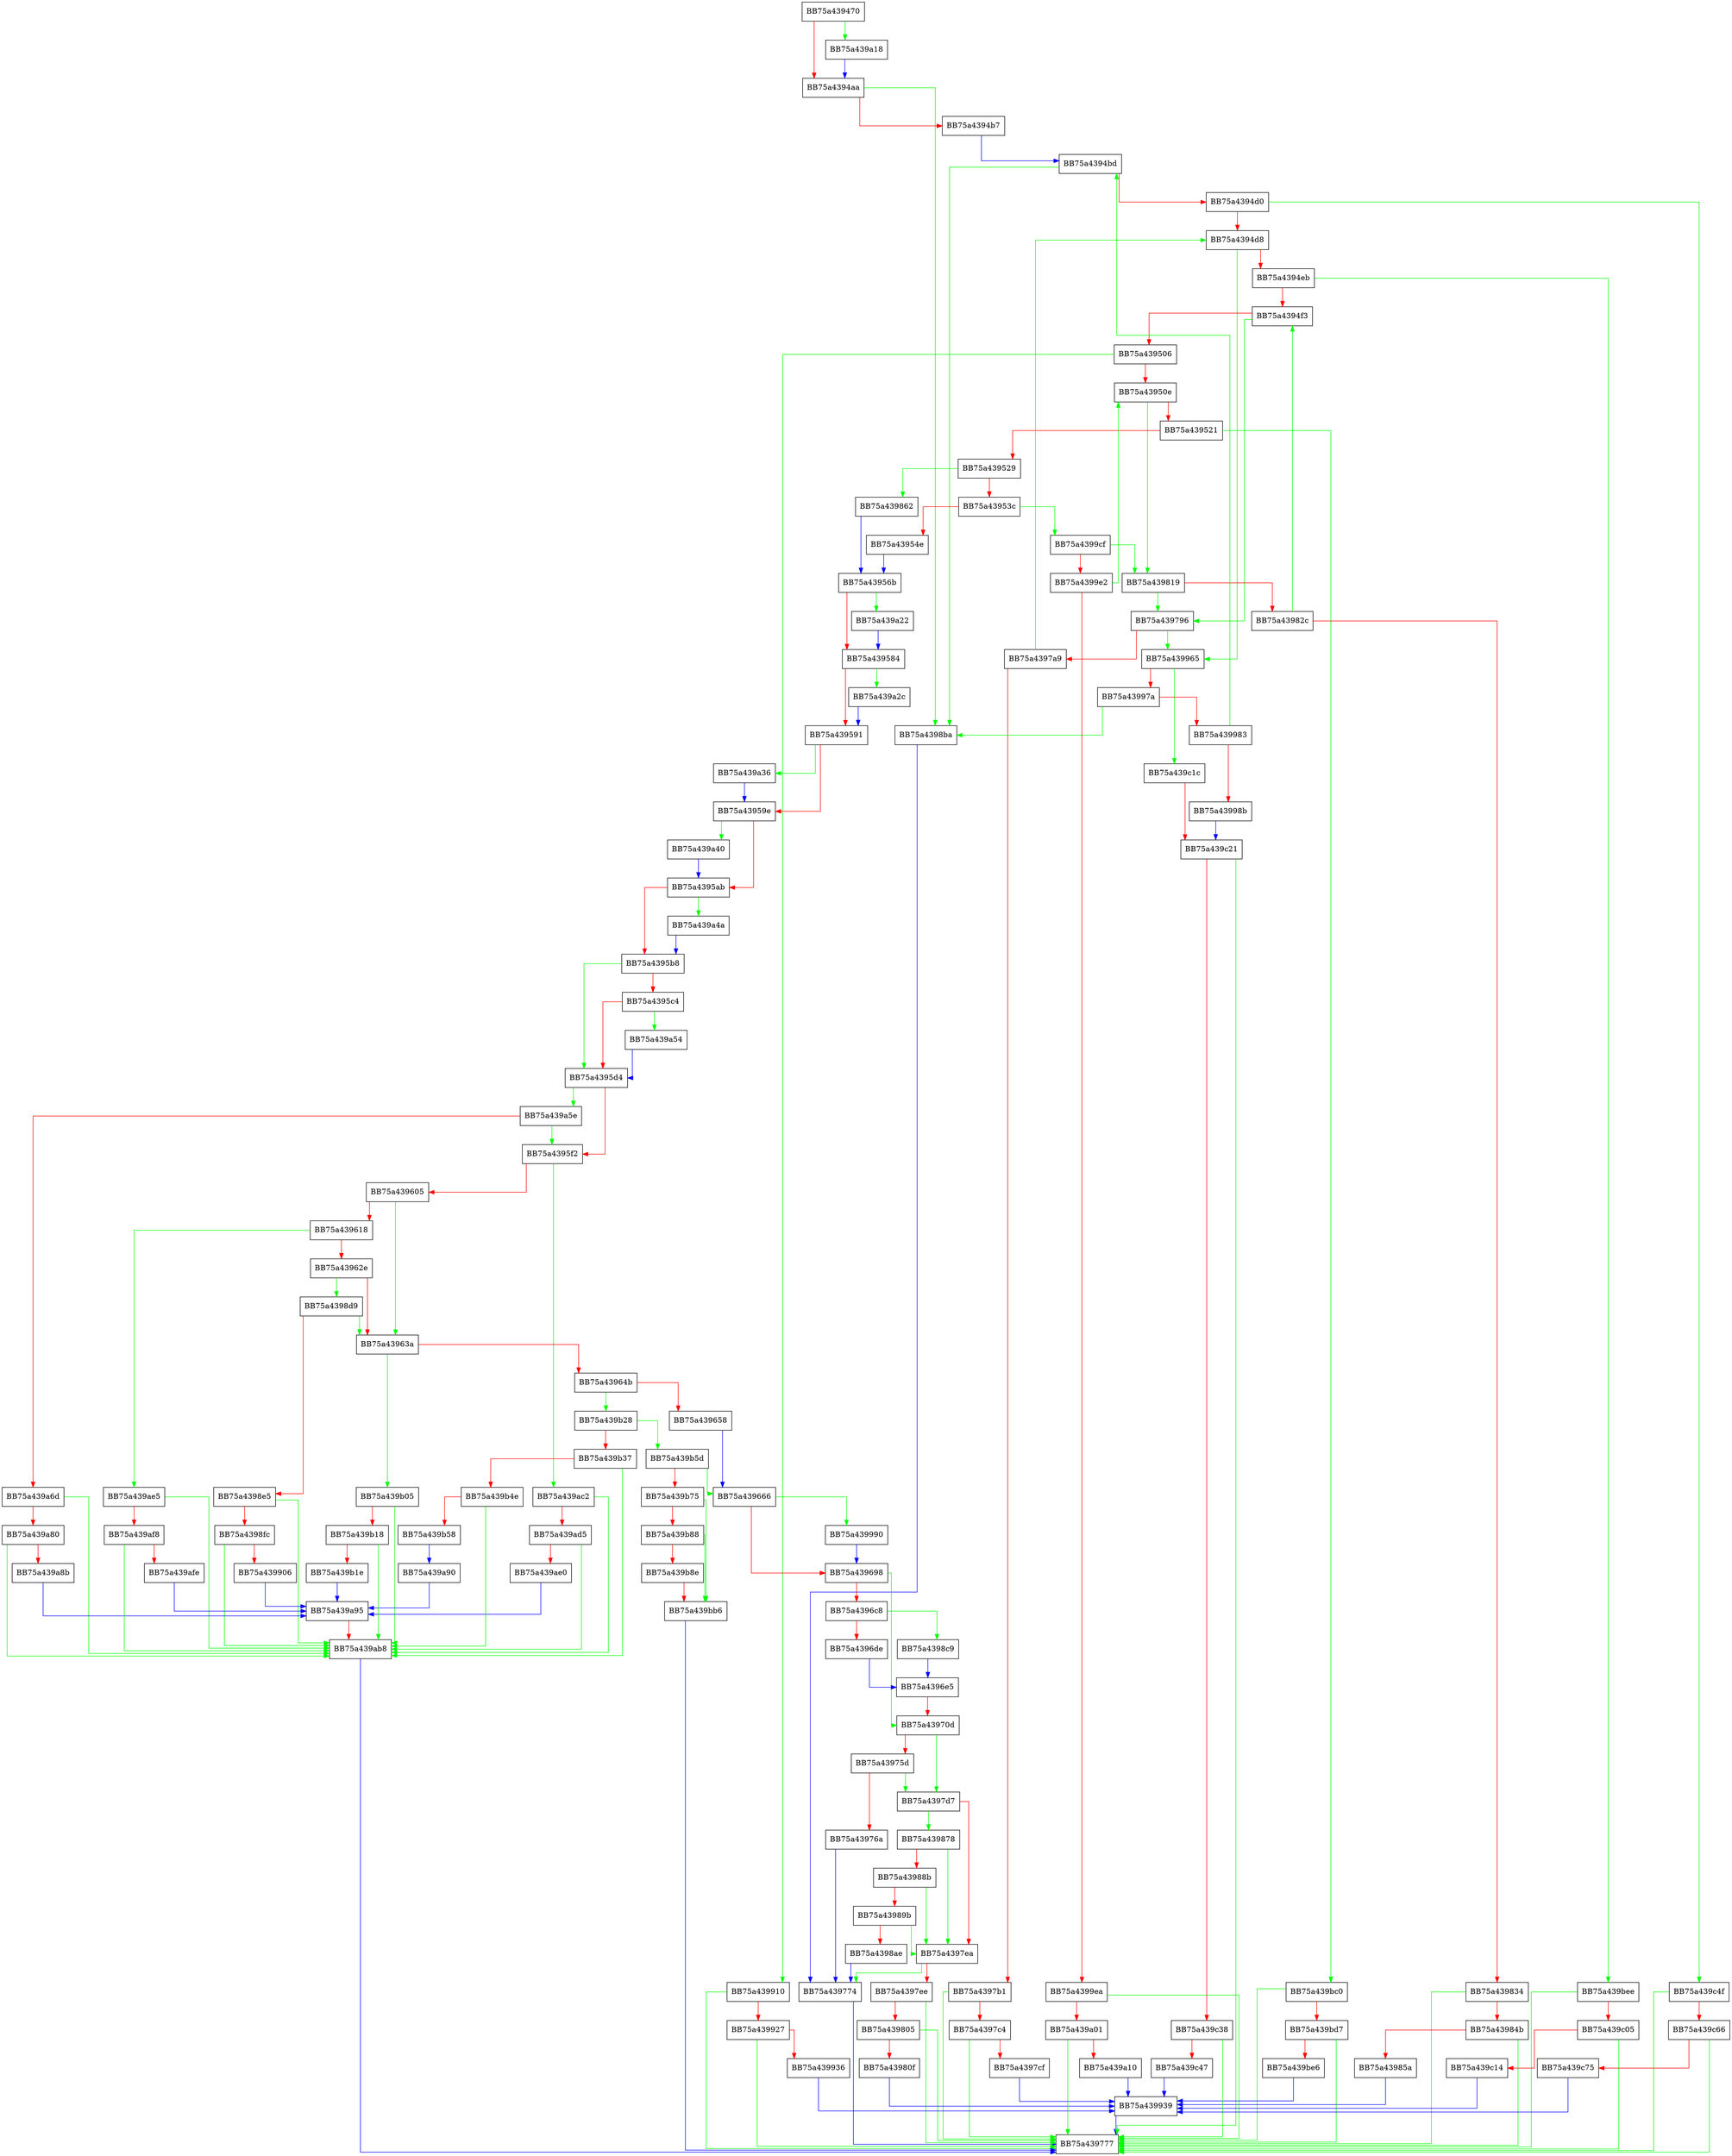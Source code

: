 digraph Enumerate {
  node [shape="box"];
  graph [splines=ortho];
  BB75a439470 -> BB75a439a18 [color="green"];
  BB75a439470 -> BB75a4394aa [color="red"];
  BB75a4394aa -> BB75a4398ba [color="green"];
  BB75a4394aa -> BB75a4394b7 [color="red"];
  BB75a4394b7 -> BB75a4394bd [color="blue"];
  BB75a4394bd -> BB75a4398ba [color="green"];
  BB75a4394bd -> BB75a4394d0 [color="red"];
  BB75a4394d0 -> BB75a439c4f [color="green"];
  BB75a4394d0 -> BB75a4394d8 [color="red"];
  BB75a4394d8 -> BB75a439965 [color="green"];
  BB75a4394d8 -> BB75a4394eb [color="red"];
  BB75a4394eb -> BB75a439bee [color="green"];
  BB75a4394eb -> BB75a4394f3 [color="red"];
  BB75a4394f3 -> BB75a439796 [color="green"];
  BB75a4394f3 -> BB75a439506 [color="red"];
  BB75a439506 -> BB75a439910 [color="green"];
  BB75a439506 -> BB75a43950e [color="red"];
  BB75a43950e -> BB75a439819 [color="green"];
  BB75a43950e -> BB75a439521 [color="red"];
  BB75a439521 -> BB75a439bc0 [color="green"];
  BB75a439521 -> BB75a439529 [color="red"];
  BB75a439529 -> BB75a439862 [color="green"];
  BB75a439529 -> BB75a43953c [color="red"];
  BB75a43953c -> BB75a4399cf [color="green"];
  BB75a43953c -> BB75a43954e [color="red"];
  BB75a43954e -> BB75a43956b [color="blue"];
  BB75a43956b -> BB75a439a22 [color="green"];
  BB75a43956b -> BB75a439584 [color="red"];
  BB75a439584 -> BB75a439a2c [color="green"];
  BB75a439584 -> BB75a439591 [color="red"];
  BB75a439591 -> BB75a439a36 [color="green"];
  BB75a439591 -> BB75a43959e [color="red"];
  BB75a43959e -> BB75a439a40 [color="green"];
  BB75a43959e -> BB75a4395ab [color="red"];
  BB75a4395ab -> BB75a439a4a [color="green"];
  BB75a4395ab -> BB75a4395b8 [color="red"];
  BB75a4395b8 -> BB75a4395d4 [color="green"];
  BB75a4395b8 -> BB75a4395c4 [color="red"];
  BB75a4395c4 -> BB75a439a54 [color="green"];
  BB75a4395c4 -> BB75a4395d4 [color="red"];
  BB75a4395d4 -> BB75a439a5e [color="green"];
  BB75a4395d4 -> BB75a4395f2 [color="red"];
  BB75a4395f2 -> BB75a439ac2 [color="green"];
  BB75a4395f2 -> BB75a439605 [color="red"];
  BB75a439605 -> BB75a43963a [color="green"];
  BB75a439605 -> BB75a439618 [color="red"];
  BB75a439618 -> BB75a439ae5 [color="green"];
  BB75a439618 -> BB75a43962e [color="red"];
  BB75a43962e -> BB75a4398d9 [color="green"];
  BB75a43962e -> BB75a43963a [color="red"];
  BB75a43963a -> BB75a439b05 [color="green"];
  BB75a43963a -> BB75a43964b [color="red"];
  BB75a43964b -> BB75a439b28 [color="green"];
  BB75a43964b -> BB75a439658 [color="red"];
  BB75a439658 -> BB75a439666 [color="blue"];
  BB75a439666 -> BB75a439990 [color="green"];
  BB75a439666 -> BB75a439698 [color="red"];
  BB75a439698 -> BB75a43970d [color="green"];
  BB75a439698 -> BB75a4396c8 [color="red"];
  BB75a4396c8 -> BB75a4398c9 [color="green"];
  BB75a4396c8 -> BB75a4396de [color="red"];
  BB75a4396de -> BB75a4396e5 [color="blue"];
  BB75a4396e5 -> BB75a43970d [color="red"];
  BB75a43970d -> BB75a4397d7 [color="green"];
  BB75a43970d -> BB75a43975d [color="red"];
  BB75a43975d -> BB75a4397d7 [color="green"];
  BB75a43975d -> BB75a43976a [color="red"];
  BB75a43976a -> BB75a439774 [color="blue"];
  BB75a439774 -> BB75a439777 [color="blue"];
  BB75a439796 -> BB75a439965 [color="green"];
  BB75a439796 -> BB75a4397a9 [color="red"];
  BB75a4397a9 -> BB75a4394d8 [color="green"];
  BB75a4397a9 -> BB75a4397b1 [color="red"];
  BB75a4397b1 -> BB75a439777 [color="green"];
  BB75a4397b1 -> BB75a4397c4 [color="red"];
  BB75a4397c4 -> BB75a439777 [color="green"];
  BB75a4397c4 -> BB75a4397cf [color="red"];
  BB75a4397cf -> BB75a439939 [color="blue"];
  BB75a4397d7 -> BB75a439878 [color="green"];
  BB75a4397d7 -> BB75a4397ea [color="red"];
  BB75a4397ea -> BB75a439774 [color="green"];
  BB75a4397ea -> BB75a4397ee [color="red"];
  BB75a4397ee -> BB75a439777 [color="green"];
  BB75a4397ee -> BB75a439805 [color="red"];
  BB75a439805 -> BB75a439777 [color="green"];
  BB75a439805 -> BB75a43980f [color="red"];
  BB75a43980f -> BB75a439939 [color="blue"];
  BB75a439819 -> BB75a439796 [color="green"];
  BB75a439819 -> BB75a43982c [color="red"];
  BB75a43982c -> BB75a4394f3 [color="green"];
  BB75a43982c -> BB75a439834 [color="red"];
  BB75a439834 -> BB75a439777 [color="green"];
  BB75a439834 -> BB75a43984b [color="red"];
  BB75a43984b -> BB75a439777 [color="green"];
  BB75a43984b -> BB75a43985a [color="red"];
  BB75a43985a -> BB75a439939 [color="blue"];
  BB75a439862 -> BB75a43956b [color="blue"];
  BB75a439878 -> BB75a4397ea [color="green"];
  BB75a439878 -> BB75a43988b [color="red"];
  BB75a43988b -> BB75a4397ea [color="green"];
  BB75a43988b -> BB75a43989b [color="red"];
  BB75a43989b -> BB75a4397ea [color="green"];
  BB75a43989b -> BB75a4398ae [color="red"];
  BB75a4398ae -> BB75a439774 [color="blue"];
  BB75a4398ba -> BB75a439774 [color="blue"];
  BB75a4398c9 -> BB75a4396e5 [color="blue"];
  BB75a4398d9 -> BB75a43963a [color="green"];
  BB75a4398d9 -> BB75a4398e5 [color="red"];
  BB75a4398e5 -> BB75a439ab8 [color="green"];
  BB75a4398e5 -> BB75a4398fc [color="red"];
  BB75a4398fc -> BB75a439ab8 [color="green"];
  BB75a4398fc -> BB75a439906 [color="red"];
  BB75a439906 -> BB75a439a95 [color="blue"];
  BB75a439910 -> BB75a439777 [color="green"];
  BB75a439910 -> BB75a439927 [color="red"];
  BB75a439927 -> BB75a439777 [color="green"];
  BB75a439927 -> BB75a439936 [color="red"];
  BB75a439936 -> BB75a439939 [color="blue"];
  BB75a439939 -> BB75a439777 [color="blue"];
  BB75a439965 -> BB75a439c1c [color="green"];
  BB75a439965 -> BB75a43997a [color="red"];
  BB75a43997a -> BB75a4398ba [color="green"];
  BB75a43997a -> BB75a439983 [color="red"];
  BB75a439983 -> BB75a4394bd [color="green"];
  BB75a439983 -> BB75a43998b [color="red"];
  BB75a43998b -> BB75a439c21 [color="blue"];
  BB75a439990 -> BB75a439698 [color="blue"];
  BB75a4399cf -> BB75a439819 [color="green"];
  BB75a4399cf -> BB75a4399e2 [color="red"];
  BB75a4399e2 -> BB75a43950e [color="green"];
  BB75a4399e2 -> BB75a4399ea [color="red"];
  BB75a4399ea -> BB75a439777 [color="green"];
  BB75a4399ea -> BB75a439a01 [color="red"];
  BB75a439a01 -> BB75a439777 [color="green"];
  BB75a439a01 -> BB75a439a10 [color="red"];
  BB75a439a10 -> BB75a439939 [color="blue"];
  BB75a439a18 -> BB75a4394aa [color="blue"];
  BB75a439a22 -> BB75a439584 [color="blue"];
  BB75a439a2c -> BB75a439591 [color="blue"];
  BB75a439a36 -> BB75a43959e [color="blue"];
  BB75a439a40 -> BB75a4395ab [color="blue"];
  BB75a439a4a -> BB75a4395b8 [color="blue"];
  BB75a439a54 -> BB75a4395d4 [color="blue"];
  BB75a439a5e -> BB75a4395f2 [color="green"];
  BB75a439a5e -> BB75a439a6d [color="red"];
  BB75a439a6d -> BB75a439ab8 [color="green"];
  BB75a439a6d -> BB75a439a80 [color="red"];
  BB75a439a80 -> BB75a439ab8 [color="green"];
  BB75a439a80 -> BB75a439a8b [color="red"];
  BB75a439a8b -> BB75a439a95 [color="blue"];
  BB75a439a90 -> BB75a439a95 [color="blue"];
  BB75a439a95 -> BB75a439ab8 [color="red"];
  BB75a439ab8 -> BB75a439777 [color="blue"];
  BB75a439ac2 -> BB75a439ab8 [color="green"];
  BB75a439ac2 -> BB75a439ad5 [color="red"];
  BB75a439ad5 -> BB75a439ab8 [color="green"];
  BB75a439ad5 -> BB75a439ae0 [color="red"];
  BB75a439ae0 -> BB75a439a95 [color="blue"];
  BB75a439ae5 -> BB75a439ab8 [color="green"];
  BB75a439ae5 -> BB75a439af8 [color="red"];
  BB75a439af8 -> BB75a439ab8 [color="green"];
  BB75a439af8 -> BB75a439afe [color="red"];
  BB75a439afe -> BB75a439a95 [color="blue"];
  BB75a439b05 -> BB75a439ab8 [color="green"];
  BB75a439b05 -> BB75a439b18 [color="red"];
  BB75a439b18 -> BB75a439ab8 [color="green"];
  BB75a439b18 -> BB75a439b1e [color="red"];
  BB75a439b1e -> BB75a439a95 [color="blue"];
  BB75a439b28 -> BB75a439b5d [color="green"];
  BB75a439b28 -> BB75a439b37 [color="red"];
  BB75a439b37 -> BB75a439ab8 [color="green"];
  BB75a439b37 -> BB75a439b4e [color="red"];
  BB75a439b4e -> BB75a439ab8 [color="green"];
  BB75a439b4e -> BB75a439b58 [color="red"];
  BB75a439b58 -> BB75a439a90 [color="blue"];
  BB75a439b5d -> BB75a439666 [color="green"];
  BB75a439b5d -> BB75a439b75 [color="red"];
  BB75a439b75 -> BB75a439bb6 [color="green"];
  BB75a439b75 -> BB75a439b88 [color="red"];
  BB75a439b88 -> BB75a439bb6 [color="green"];
  BB75a439b88 -> BB75a439b8e [color="red"];
  BB75a439b8e -> BB75a439bb6 [color="red"];
  BB75a439bb6 -> BB75a439777 [color="blue"];
  BB75a439bc0 -> BB75a439777 [color="green"];
  BB75a439bc0 -> BB75a439bd7 [color="red"];
  BB75a439bd7 -> BB75a439777 [color="green"];
  BB75a439bd7 -> BB75a439be6 [color="red"];
  BB75a439be6 -> BB75a439939 [color="blue"];
  BB75a439bee -> BB75a439777 [color="green"];
  BB75a439bee -> BB75a439c05 [color="red"];
  BB75a439c05 -> BB75a439777 [color="green"];
  BB75a439c05 -> BB75a439c14 [color="red"];
  BB75a439c14 -> BB75a439939 [color="blue"];
  BB75a439c1c -> BB75a439c21 [color="red"];
  BB75a439c21 -> BB75a439777 [color="green"];
  BB75a439c21 -> BB75a439c38 [color="red"];
  BB75a439c38 -> BB75a439777 [color="green"];
  BB75a439c38 -> BB75a439c47 [color="red"];
  BB75a439c47 -> BB75a439939 [color="blue"];
  BB75a439c4f -> BB75a439777 [color="green"];
  BB75a439c4f -> BB75a439c66 [color="red"];
  BB75a439c66 -> BB75a439777 [color="green"];
  BB75a439c66 -> BB75a439c75 [color="red"];
  BB75a439c75 -> BB75a439939 [color="blue"];
}